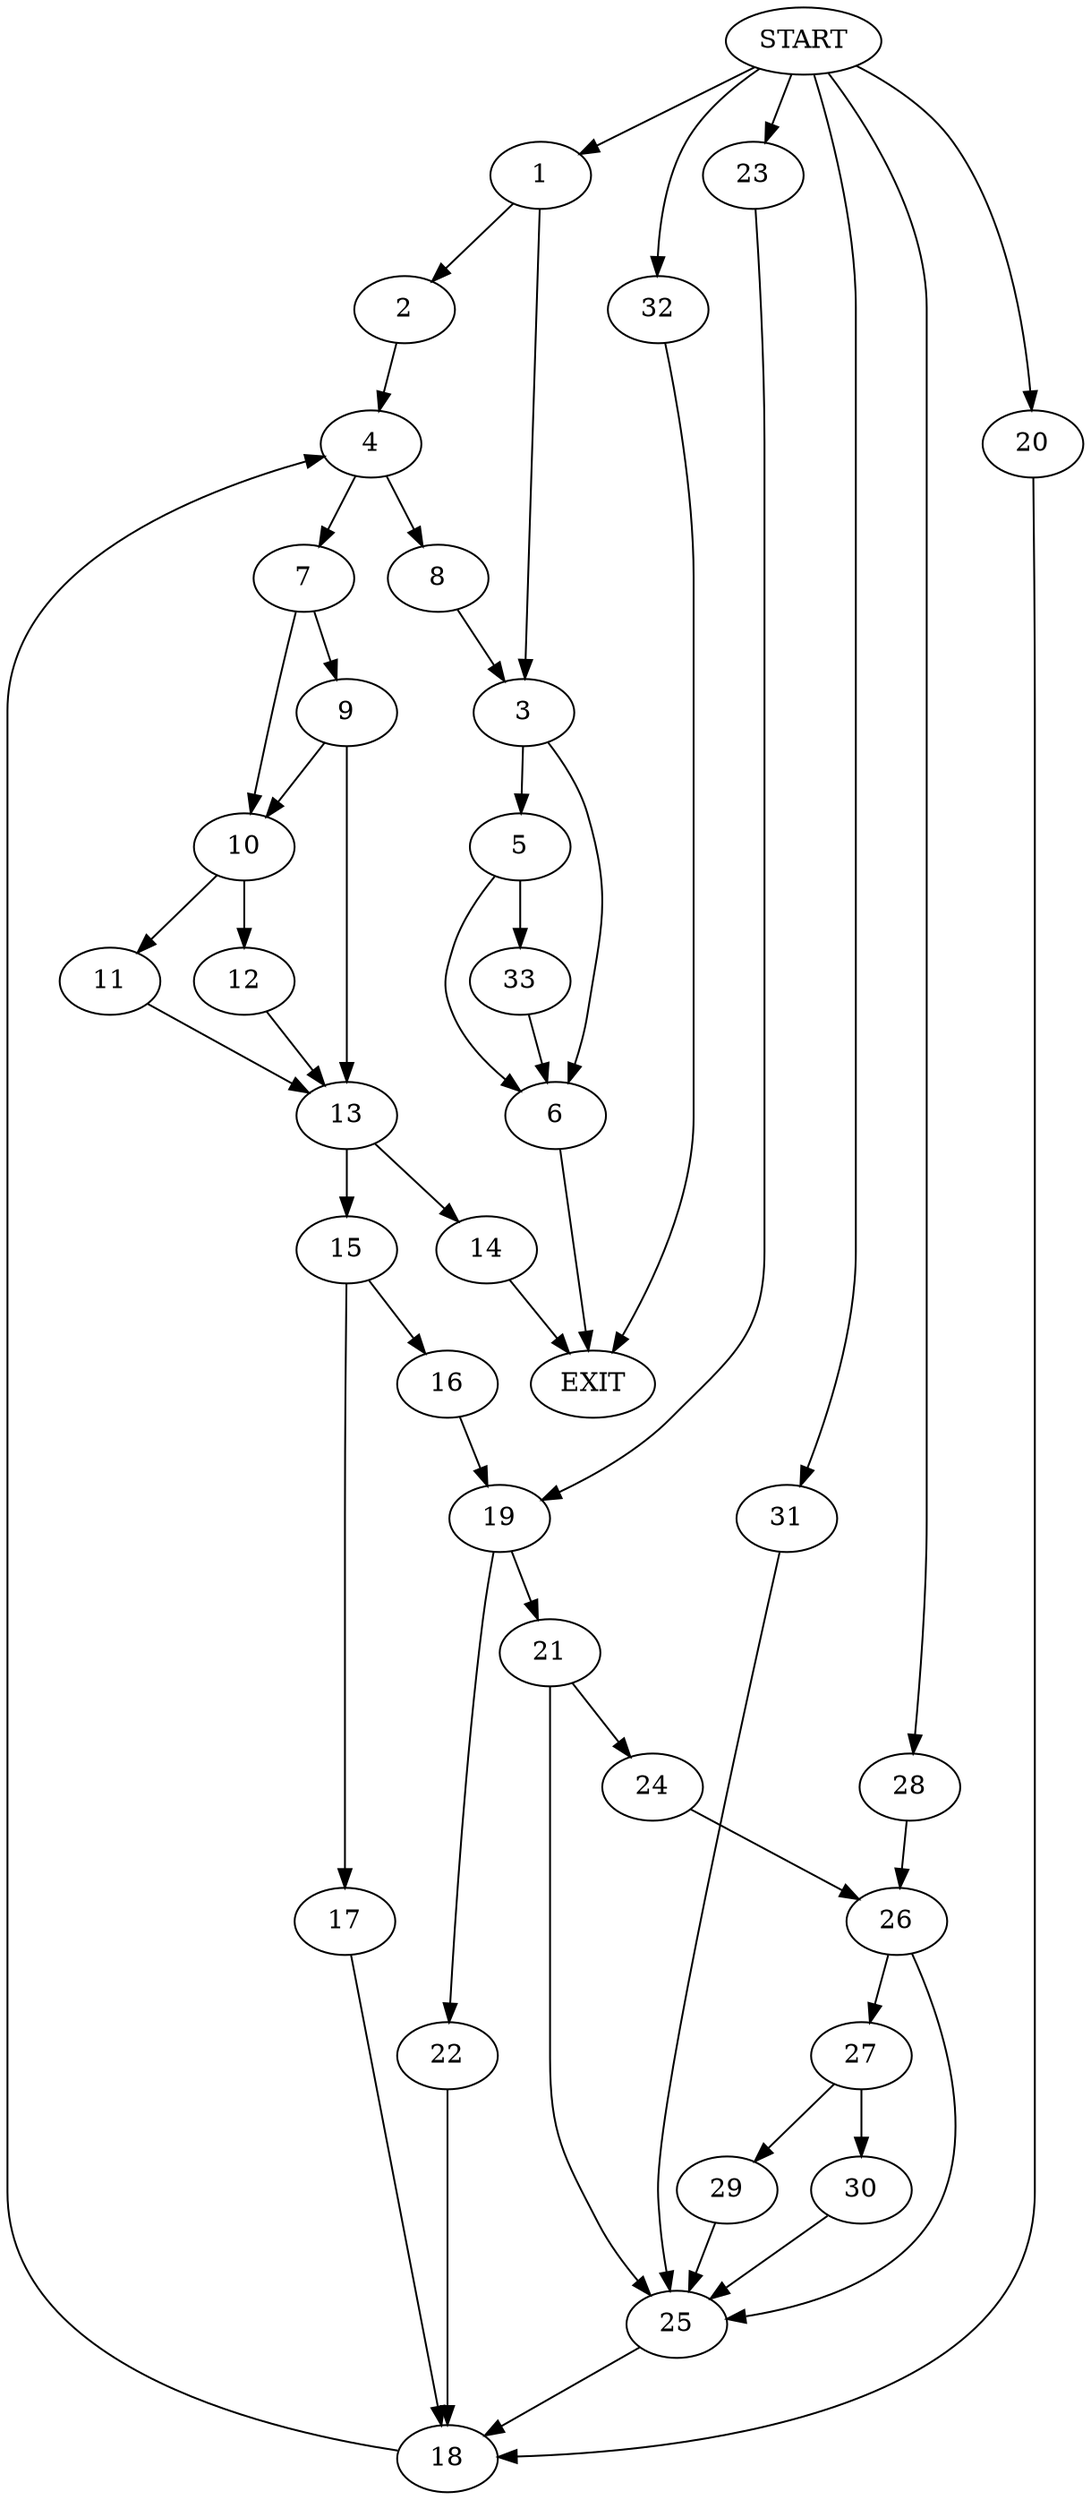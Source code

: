 digraph {
0 [label="START"]
34 [label="EXIT"]
0 -> 1
1 -> 2
1 -> 3
2 -> 4
3 -> 5
3 -> 6
4 -> 7
4 -> 8
7 -> 9
7 -> 10
8 -> 3
10 -> 11
10 -> 12
9 -> 13
9 -> 10
13 -> 14
13 -> 15
11 -> 13
12 -> 13
14 -> 34
15 -> 16
15 -> 17
17 -> 18
16 -> 19
0 -> 20
20 -> 18
18 -> 4
19 -> 21
19 -> 22
0 -> 23
23 -> 19
21 -> 24
21 -> 25
22 -> 18
25 -> 18
24 -> 26
26 -> 27
26 -> 25
0 -> 28
28 -> 26
27 -> 29
27 -> 30
29 -> 25
30 -> 25
0 -> 31
31 -> 25
0 -> 32
32 -> 34
6 -> 34
5 -> 33
5 -> 6
33 -> 6
}
